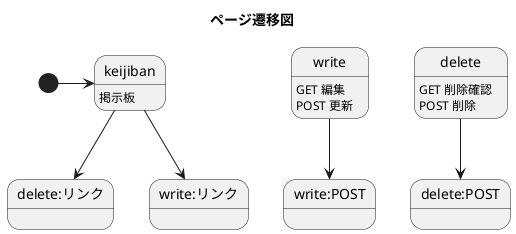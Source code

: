 @startuml
title ページ遷移図
keijiban : 掲示板
write:GET 編集\nPOST 更新
delete:GET 削除確認\nPOST 削除

[*]->keijiban
keijiban-->delete:リンク
delete-->delete:POST
keijiban-->write:リンク
write-->write:POST

@enduml